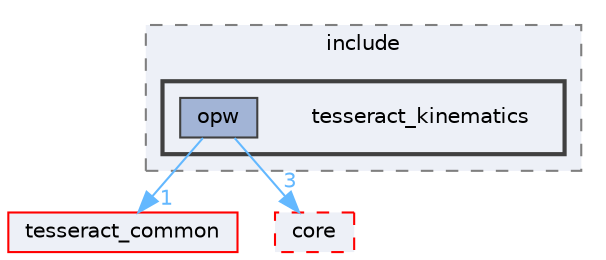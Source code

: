 digraph "tesseract_kinematics/opw/include/tesseract_kinematics"
{
 // LATEX_PDF_SIZE
  bgcolor="transparent";
  edge [fontname=Helvetica,fontsize=10,labelfontname=Helvetica,labelfontsize=10];
  node [fontname=Helvetica,fontsize=10,shape=box,height=0.2,width=0.4];
  compound=true
  subgraph clusterdir_ccaafc1b3c9bb554f0a81d4b76fe8c33 {
    graph [ bgcolor="#edf0f7", pencolor="grey50", label="include", fontname=Helvetica,fontsize=10 style="filled,dashed", URL="dir_ccaafc1b3c9bb554f0a81d4b76fe8c33.html",tooltip=""]
  subgraph clusterdir_b4567b4c01d9de28914cbe43c940f5c3 {
    graph [ bgcolor="#edf0f7", pencolor="grey25", label="", fontname=Helvetica,fontsize=10 style="filled,bold", URL="dir_b4567b4c01d9de28914cbe43c940f5c3.html",tooltip=""]
    dir_b4567b4c01d9de28914cbe43c940f5c3 [shape=plaintext, label="tesseract_kinematics"];
  dir_f0e4238ece9de1f25085e928cb3177d3 [label="opw", fillcolor="#a2b4d6", color="grey25", style="filled", URL="dir_f0e4238ece9de1f25085e928cb3177d3.html",tooltip=""];
  }
  }
  dir_8430b83f3af685b4c96d298a32e9aa37 [label="tesseract_common", fillcolor="#edf0f7", color="red", style="filled", URL="dir_8430b83f3af685b4c96d298a32e9aa37.html",tooltip=""];
  dir_c514f902ec1d4c8561ea53d834486b22 [label="core", fillcolor="#edf0f7", color="red", style="filled,dashed", URL="dir_c514f902ec1d4c8561ea53d834486b22.html",tooltip=""];
  dir_f0e4238ece9de1f25085e928cb3177d3->dir_8430b83f3af685b4c96d298a32e9aa37 [headlabel="1", labeldistance=1.5 headhref="dir_000052_000075.html" color="steelblue1" fontcolor="steelblue1"];
  dir_f0e4238ece9de1f25085e928cb3177d3->dir_c514f902ec1d4c8561ea53d834486b22 [headlabel="3", labeldistance=1.5 headhref="dir_000052_000009.html" color="steelblue1" fontcolor="steelblue1"];
}
